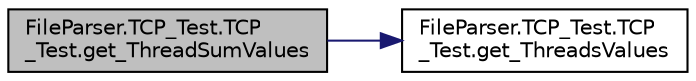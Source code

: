 digraph "FileParser.TCP_Test.TCP_Test.get_ThreadSumValues"
{
  edge [fontname="Helvetica",fontsize="10",labelfontname="Helvetica",labelfontsize="10"];
  node [fontname="Helvetica",fontsize="10",shape=record];
  rankdir="LR";
  Node1 [label="FileParser.TCP_Test.TCP\l_Test.get_ThreadSumValues",height=0.2,width=0.4,color="black", fillcolor="grey75", style="filled", fontcolor="black"];
  Node1 -> Node2 [color="midnightblue",fontsize="10",style="solid",fontname="Helvetica"];
  Node2 [label="FileParser.TCP_Test.TCP\l_Test.get_ThreadsValues",height=0.2,width=0.4,color="black", fillcolor="white", style="filled",URL="$class_file_parser_1_1_t_c_p___test_1_1_t_c_p___test.html#ac64f7d2fe8d5737c1b2150daf43f7e87"];
}

